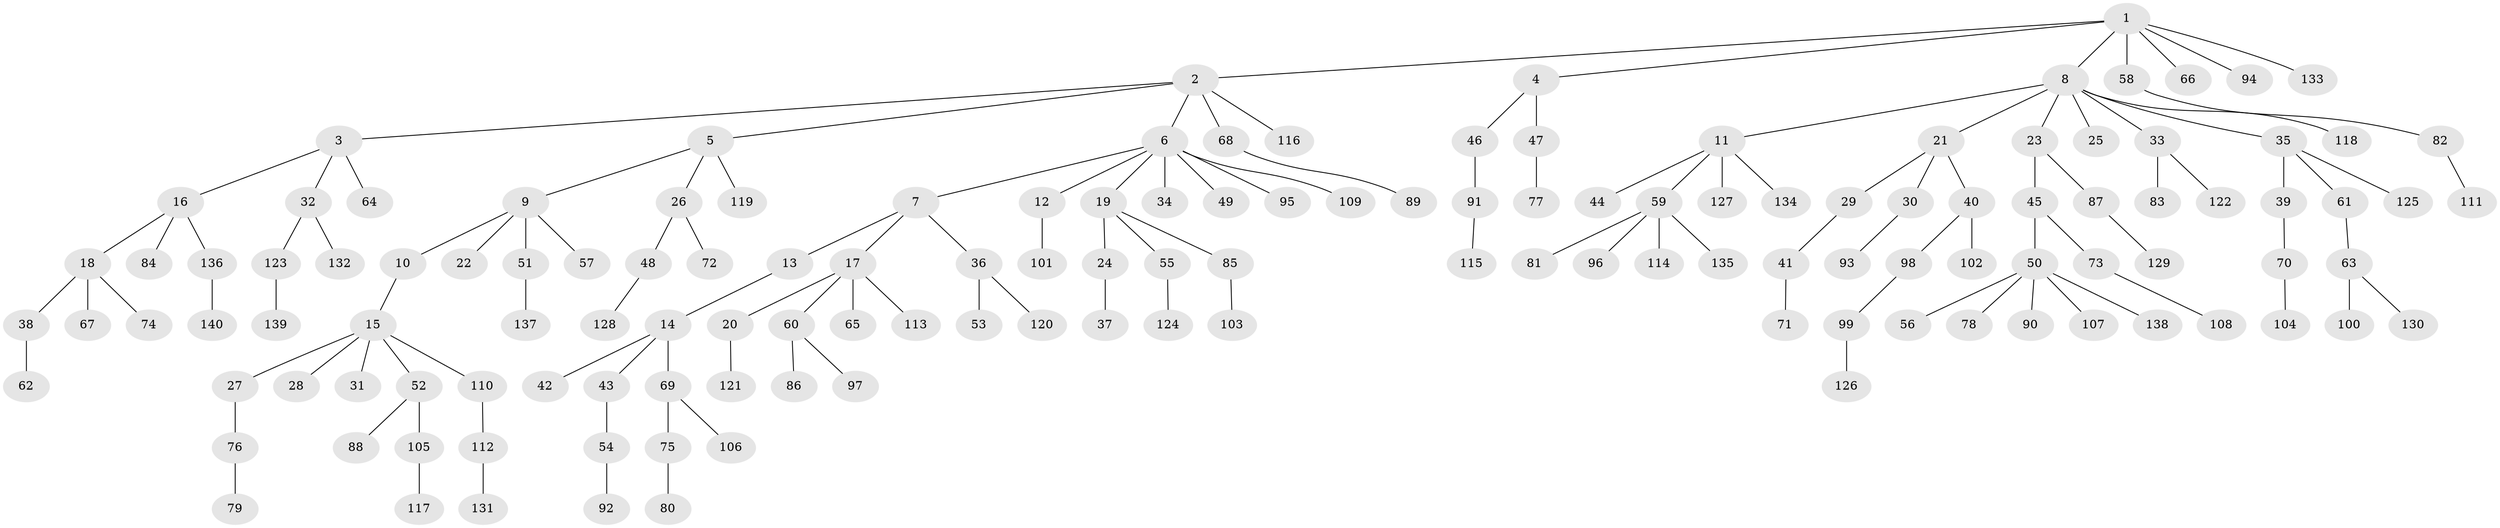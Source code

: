 // coarse degree distribution, {18: 0.023809523809523808, 2: 0.07142857142857142, 4: 0.047619047619047616, 6: 0.047619047619047616, 3: 0.047619047619047616, 1: 0.7619047619047619}
// Generated by graph-tools (version 1.1) at 2025/19/03/04/25 18:19:07]
// undirected, 140 vertices, 139 edges
graph export_dot {
graph [start="1"]
  node [color=gray90,style=filled];
  1;
  2;
  3;
  4;
  5;
  6;
  7;
  8;
  9;
  10;
  11;
  12;
  13;
  14;
  15;
  16;
  17;
  18;
  19;
  20;
  21;
  22;
  23;
  24;
  25;
  26;
  27;
  28;
  29;
  30;
  31;
  32;
  33;
  34;
  35;
  36;
  37;
  38;
  39;
  40;
  41;
  42;
  43;
  44;
  45;
  46;
  47;
  48;
  49;
  50;
  51;
  52;
  53;
  54;
  55;
  56;
  57;
  58;
  59;
  60;
  61;
  62;
  63;
  64;
  65;
  66;
  67;
  68;
  69;
  70;
  71;
  72;
  73;
  74;
  75;
  76;
  77;
  78;
  79;
  80;
  81;
  82;
  83;
  84;
  85;
  86;
  87;
  88;
  89;
  90;
  91;
  92;
  93;
  94;
  95;
  96;
  97;
  98;
  99;
  100;
  101;
  102;
  103;
  104;
  105;
  106;
  107;
  108;
  109;
  110;
  111;
  112;
  113;
  114;
  115;
  116;
  117;
  118;
  119;
  120;
  121;
  122;
  123;
  124;
  125;
  126;
  127;
  128;
  129;
  130;
  131;
  132;
  133;
  134;
  135;
  136;
  137;
  138;
  139;
  140;
  1 -- 2;
  1 -- 4;
  1 -- 8;
  1 -- 58;
  1 -- 66;
  1 -- 94;
  1 -- 133;
  2 -- 3;
  2 -- 5;
  2 -- 6;
  2 -- 68;
  2 -- 116;
  3 -- 16;
  3 -- 32;
  3 -- 64;
  4 -- 46;
  4 -- 47;
  5 -- 9;
  5 -- 26;
  5 -- 119;
  6 -- 7;
  6 -- 12;
  6 -- 19;
  6 -- 34;
  6 -- 49;
  6 -- 95;
  6 -- 109;
  7 -- 13;
  7 -- 17;
  7 -- 36;
  8 -- 11;
  8 -- 21;
  8 -- 23;
  8 -- 25;
  8 -- 33;
  8 -- 35;
  8 -- 118;
  9 -- 10;
  9 -- 22;
  9 -- 51;
  9 -- 57;
  10 -- 15;
  11 -- 44;
  11 -- 59;
  11 -- 127;
  11 -- 134;
  12 -- 101;
  13 -- 14;
  14 -- 42;
  14 -- 43;
  14 -- 69;
  15 -- 27;
  15 -- 28;
  15 -- 31;
  15 -- 52;
  15 -- 110;
  16 -- 18;
  16 -- 84;
  16 -- 136;
  17 -- 20;
  17 -- 60;
  17 -- 65;
  17 -- 113;
  18 -- 38;
  18 -- 67;
  18 -- 74;
  19 -- 24;
  19 -- 55;
  19 -- 85;
  20 -- 121;
  21 -- 29;
  21 -- 30;
  21 -- 40;
  23 -- 45;
  23 -- 87;
  24 -- 37;
  26 -- 48;
  26 -- 72;
  27 -- 76;
  29 -- 41;
  30 -- 93;
  32 -- 123;
  32 -- 132;
  33 -- 83;
  33 -- 122;
  35 -- 39;
  35 -- 61;
  35 -- 125;
  36 -- 53;
  36 -- 120;
  38 -- 62;
  39 -- 70;
  40 -- 98;
  40 -- 102;
  41 -- 71;
  43 -- 54;
  45 -- 50;
  45 -- 73;
  46 -- 91;
  47 -- 77;
  48 -- 128;
  50 -- 56;
  50 -- 78;
  50 -- 90;
  50 -- 107;
  50 -- 138;
  51 -- 137;
  52 -- 88;
  52 -- 105;
  54 -- 92;
  55 -- 124;
  58 -- 82;
  59 -- 81;
  59 -- 96;
  59 -- 114;
  59 -- 135;
  60 -- 86;
  60 -- 97;
  61 -- 63;
  63 -- 100;
  63 -- 130;
  68 -- 89;
  69 -- 75;
  69 -- 106;
  70 -- 104;
  73 -- 108;
  75 -- 80;
  76 -- 79;
  82 -- 111;
  85 -- 103;
  87 -- 129;
  91 -- 115;
  98 -- 99;
  99 -- 126;
  105 -- 117;
  110 -- 112;
  112 -- 131;
  123 -- 139;
  136 -- 140;
}
